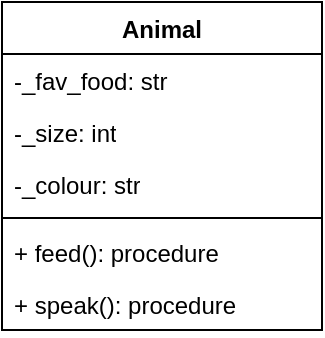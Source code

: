 <mxfile version="22.0.8" type="github">
  <diagram name="Page-1" id="jfc5k5OX5nStlajxfLeJ">
    <mxGraphModel dx="1050" dy="534" grid="1" gridSize="10" guides="1" tooltips="1" connect="1" arrows="1" fold="1" page="1" pageScale="1" pageWidth="827" pageHeight="1169" math="0" shadow="0">
      <root>
        <mxCell id="0" />
        <mxCell id="1" parent="0" />
        <mxCell id="V-kUm6mTUtJWQO0EGAQK-1" value="Animal" style="swimlane;fontStyle=1;align=center;verticalAlign=top;childLayout=stackLayout;horizontal=1;startSize=26;horizontalStack=0;resizeParent=1;resizeParentMax=0;resizeLast=0;collapsible=1;marginBottom=0;whiteSpace=wrap;html=1;" vertex="1" parent="1">
          <mxGeometry x="330" y="230" width="160" height="164" as="geometry" />
        </mxCell>
        <mxCell id="V-kUm6mTUtJWQO0EGAQK-2" value="-_fav_food: str" style="text;strokeColor=none;fillColor=none;align=left;verticalAlign=top;spacingLeft=4;spacingRight=4;overflow=hidden;rotatable=0;points=[[0,0.5],[1,0.5]];portConstraint=eastwest;whiteSpace=wrap;html=1;" vertex="1" parent="V-kUm6mTUtJWQO0EGAQK-1">
          <mxGeometry y="26" width="160" height="26" as="geometry" />
        </mxCell>
        <mxCell id="V-kUm6mTUtJWQO0EGAQK-5" value="-_size: int" style="text;strokeColor=none;fillColor=none;align=left;verticalAlign=top;spacingLeft=4;spacingRight=4;overflow=hidden;rotatable=0;points=[[0,0.5],[1,0.5]];portConstraint=eastwest;whiteSpace=wrap;html=1;" vertex="1" parent="V-kUm6mTUtJWQO0EGAQK-1">
          <mxGeometry y="52" width="160" height="26" as="geometry" />
        </mxCell>
        <mxCell id="V-kUm6mTUtJWQO0EGAQK-6" value="-_colour: str" style="text;strokeColor=none;fillColor=none;align=left;verticalAlign=top;spacingLeft=4;spacingRight=4;overflow=hidden;rotatable=0;points=[[0,0.5],[1,0.5]];portConstraint=eastwest;whiteSpace=wrap;html=1;" vertex="1" parent="V-kUm6mTUtJWQO0EGAQK-1">
          <mxGeometry y="78" width="160" height="26" as="geometry" />
        </mxCell>
        <mxCell id="V-kUm6mTUtJWQO0EGAQK-3" value="" style="line;strokeWidth=1;fillColor=none;align=left;verticalAlign=middle;spacingTop=-1;spacingLeft=3;spacingRight=3;rotatable=0;labelPosition=right;points=[];portConstraint=eastwest;strokeColor=inherit;" vertex="1" parent="V-kUm6mTUtJWQO0EGAQK-1">
          <mxGeometry y="104" width="160" height="8" as="geometry" />
        </mxCell>
        <mxCell id="V-kUm6mTUtJWQO0EGAQK-4" value="+ feed(): procedure" style="text;strokeColor=none;fillColor=none;align=left;verticalAlign=top;spacingLeft=4;spacingRight=4;overflow=hidden;rotatable=0;points=[[0,0.5],[1,0.5]];portConstraint=eastwest;whiteSpace=wrap;html=1;" vertex="1" parent="V-kUm6mTUtJWQO0EGAQK-1">
          <mxGeometry y="112" width="160" height="26" as="geometry" />
        </mxCell>
        <mxCell id="V-kUm6mTUtJWQO0EGAQK-7" value="+ speak(): procedure" style="text;strokeColor=none;fillColor=none;align=left;verticalAlign=top;spacingLeft=4;spacingRight=4;overflow=hidden;rotatable=0;points=[[0,0.5],[1,0.5]];portConstraint=eastwest;whiteSpace=wrap;html=1;" vertex="1" parent="V-kUm6mTUtJWQO0EGAQK-1">
          <mxGeometry y="138" width="160" height="26" as="geometry" />
        </mxCell>
      </root>
    </mxGraphModel>
  </diagram>
</mxfile>
